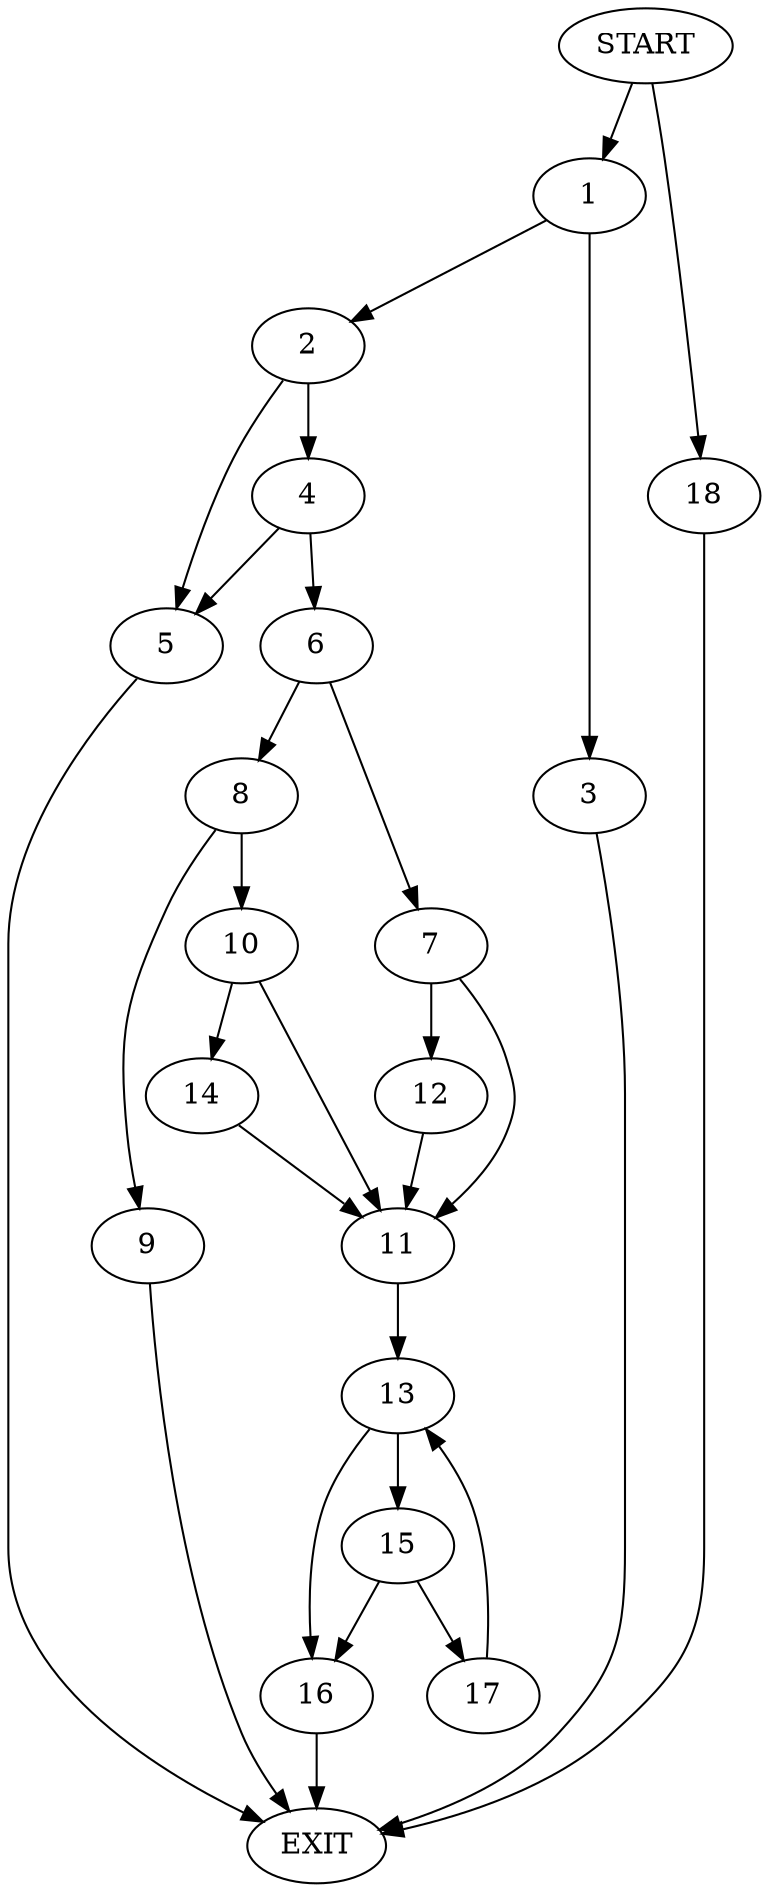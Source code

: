 digraph {
0 [label="START"]
19 [label="EXIT"]
0 -> 1
1 -> 2
1 -> 3
2 -> 4
2 -> 5
3 -> 19
5 -> 19
4 -> 5
4 -> 6
6 -> 7
6 -> 8
8 -> 9
8 -> 10
7 -> 11
7 -> 12
12 -> 11
11 -> 13
9 -> 19
10 -> 11
10 -> 14
14 -> 11
13 -> 15
13 -> 16
16 -> 19
15 -> 17
15 -> 16
17 -> 13
0 -> 18
18 -> 19
}
